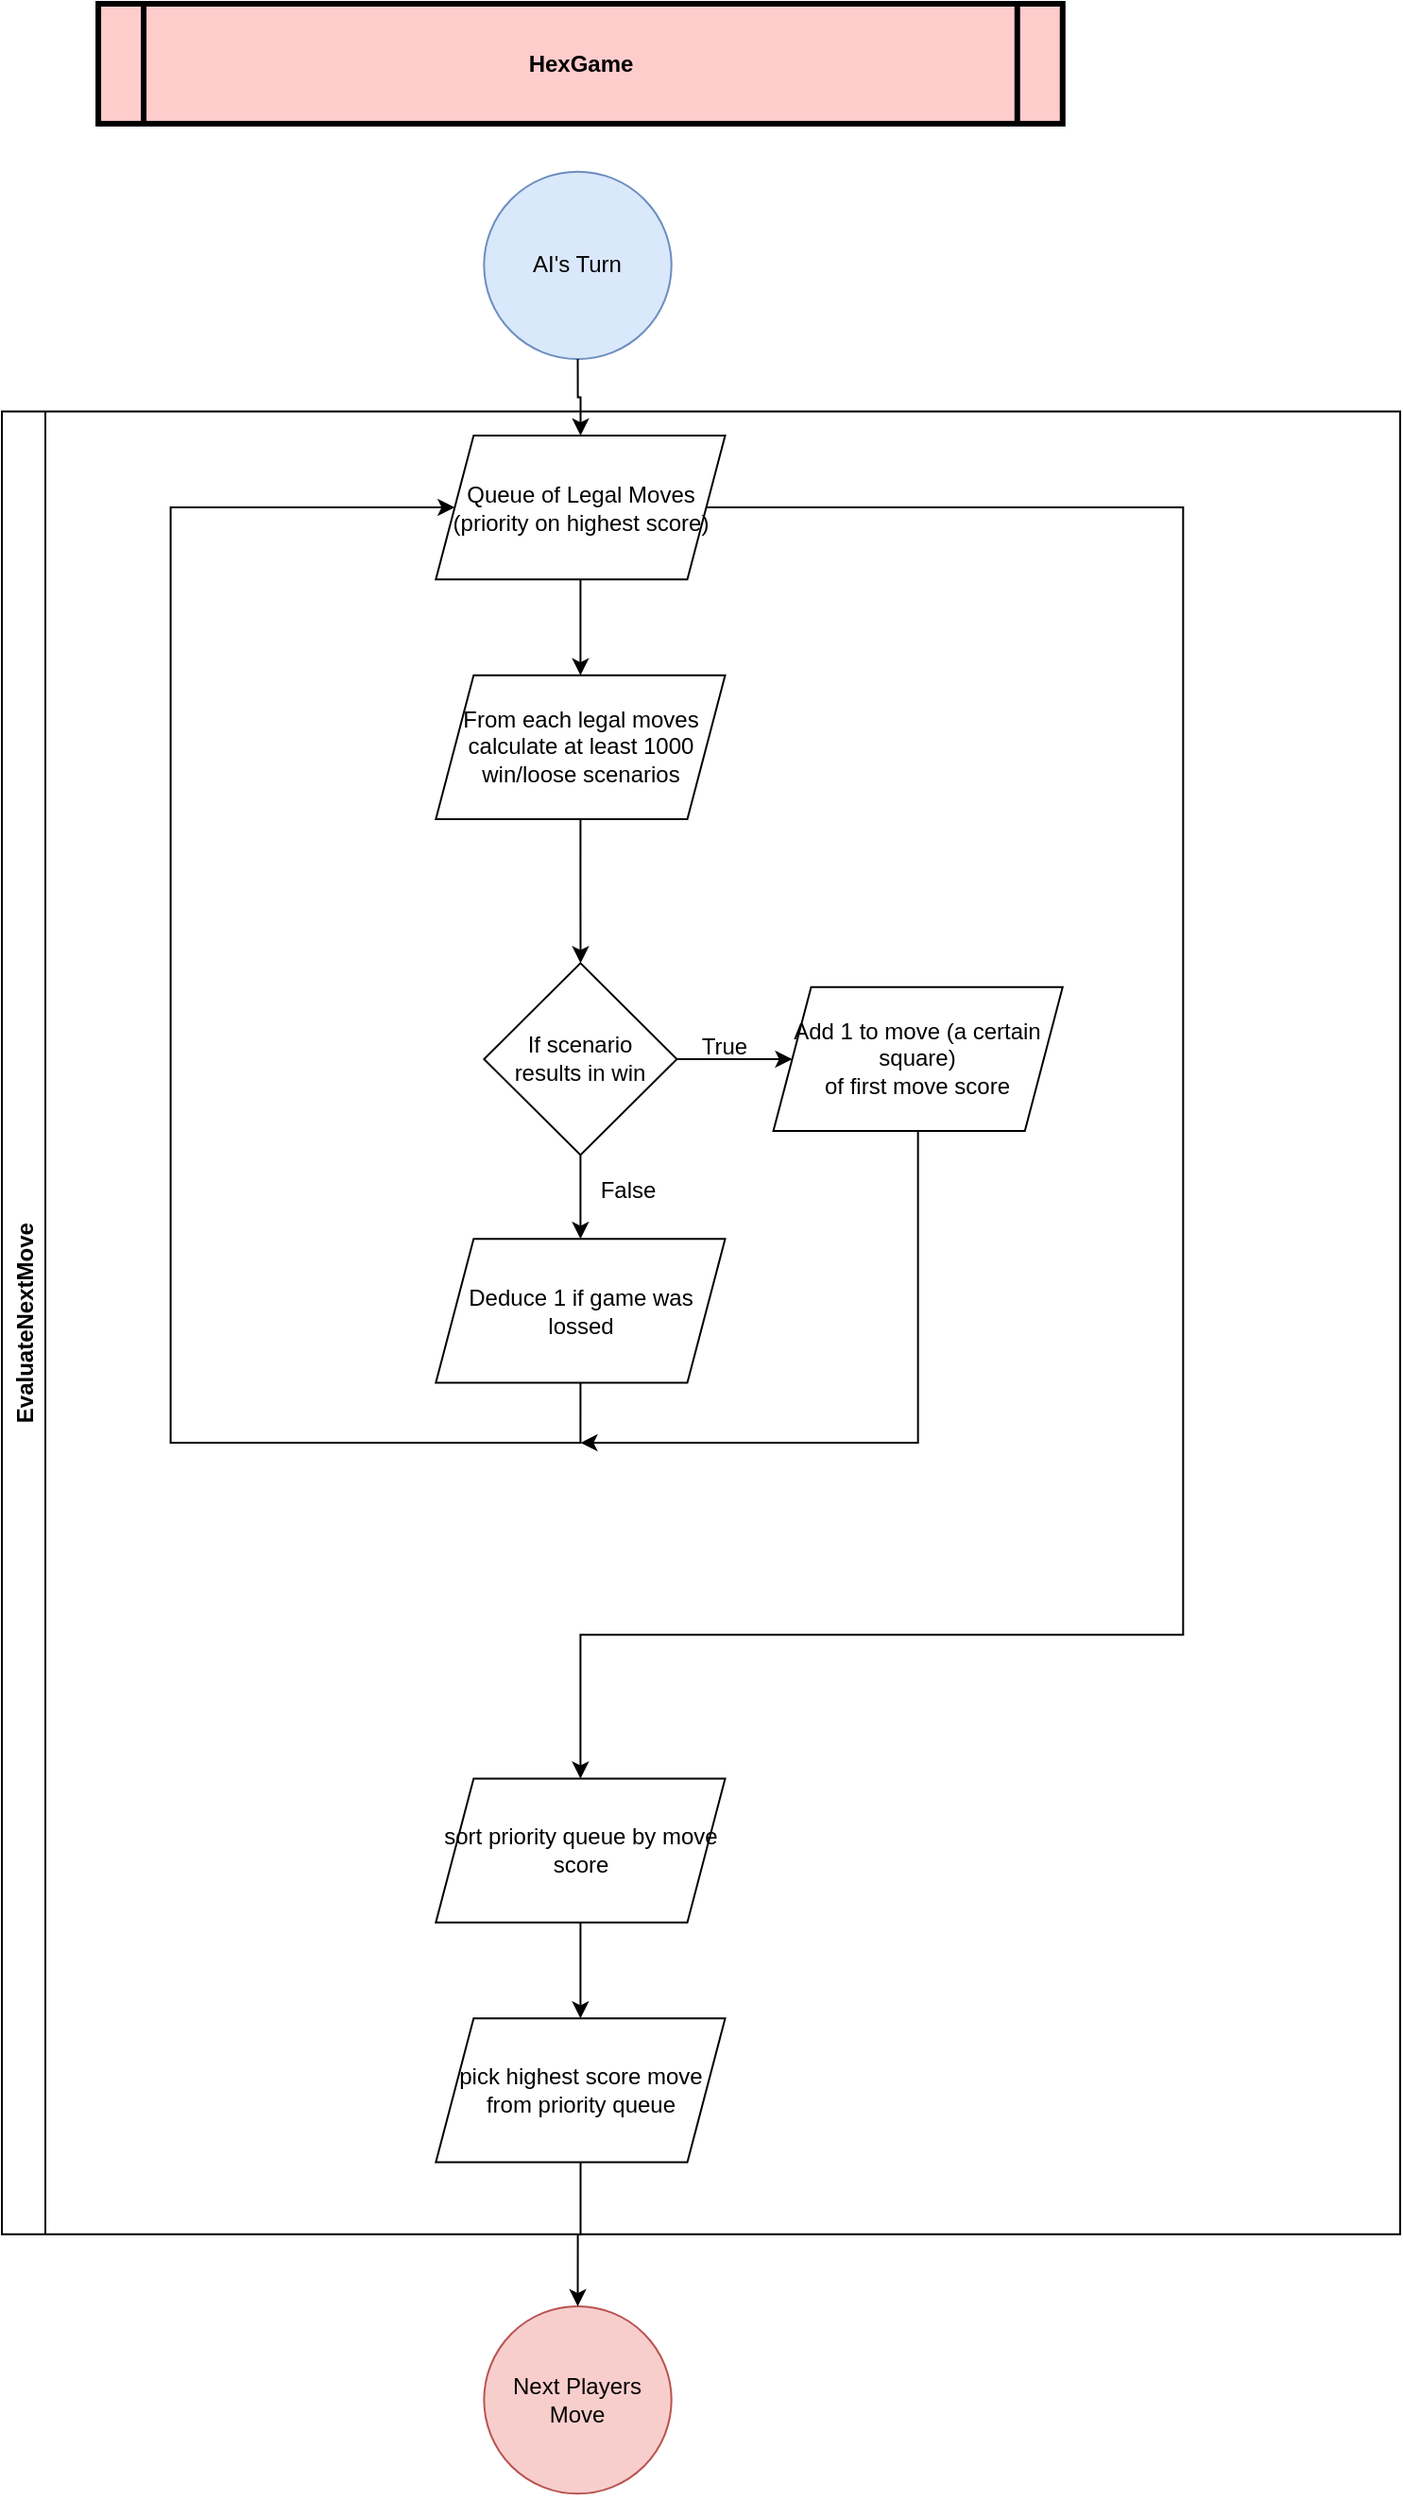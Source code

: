 <mxfile version="16.5.6" type="github">
  <diagram name="Page-1" id="c7558073-3199-34d8-9f00-42111426c3f3">
    <mxGraphModel dx="1887" dy="1675" grid="1" gridSize="10" guides="1" tooltips="1" connect="1" arrows="1" fold="1" page="1" pageScale="1" pageWidth="850" pageHeight="1400" background="none" math="0" shadow="0">
      <root>
        <mxCell id="0" />
        <mxCell id="1" parent="0" />
        <mxCell id="IWkEp-ZbP6Qj4PTr0soY-5" value="" style="group" vertex="1" connectable="0" parent="1">
          <mxGeometry x="60" y="40" width="740" height="1320" as="geometry" />
        </mxCell>
        <mxCell id="5" value="HexGame" style="shape=process;whiteSpace=wrap;align=center;verticalAlign=middle;size=0.048;fontStyle=1;strokeWidth=3;fillColor=#FFCCCC" parent="IWkEp-ZbP6Qj4PTr0soY-5" vertex="1">
          <mxGeometry x="51.034" width="510.345" height="63.462" as="geometry" />
        </mxCell>
        <mxCell id="6UgoUZWrDeGJLSdVRVdj-96" value="AI&#39;s Turn" style="ellipse;whiteSpace=wrap;html=1;aspect=fixed;fillColor=#dae8fc;strokeColor=#6c8ebf;" parent="IWkEp-ZbP6Qj4PTr0soY-5" vertex="1">
          <mxGeometry x="255.172" y="88.846" width="99.176" height="99.176" as="geometry" />
        </mxCell>
        <mxCell id="6UgoUZWrDeGJLSdVRVdj-101" value="If scenario results in win" style="rhombus;whiteSpace=wrap;html=1;spacingLeft=0;spacingBottom=0;spacing=14;" parent="IWkEp-ZbP6Qj4PTr0soY-5" vertex="1">
          <mxGeometry x="255.172" y="507.692" width="102.069" height="101.538" as="geometry" />
        </mxCell>
        <mxCell id="6UgoUZWrDeGJLSdVRVdj-103" value="Queue of Legal Moves (priority on highest score)" style="shape=parallelogram;perimeter=parallelogramPerimeter;whiteSpace=wrap;html=1;fixedSize=1;" parent="IWkEp-ZbP6Qj4PTr0soY-5" vertex="1">
          <mxGeometry x="229.655" y="228.462" width="153.103" height="76.154" as="geometry" />
        </mxCell>
        <mxCell id="6UgoUZWrDeGJLSdVRVdj-124" value="" style="edgeStyle=orthogonalEdgeStyle;rounded=0;orthogonalLoop=1;jettySize=auto;html=1;" parent="IWkEp-ZbP6Qj4PTr0soY-5" source="6UgoUZWrDeGJLSdVRVdj-96" target="6UgoUZWrDeGJLSdVRVdj-103" edge="1">
          <mxGeometry relative="1" as="geometry" />
        </mxCell>
        <mxCell id="6UgoUZWrDeGJLSdVRVdj-104" value="From each legal moves calculate at least 1000 win/loose scenarios" style="shape=parallelogram;perimeter=parallelogramPerimeter;whiteSpace=wrap;html=1;fixedSize=1;spacing=8;" parent="IWkEp-ZbP6Qj4PTr0soY-5" vertex="1">
          <mxGeometry x="229.655" y="355.385" width="153.103" height="76.154" as="geometry" />
        </mxCell>
        <mxCell id="6UgoUZWrDeGJLSdVRVdj-102" value="" style="edgeStyle=orthogonalEdgeStyle;rounded=0;orthogonalLoop=1;jettySize=auto;html=1;exitX=0.5;exitY=1;exitDx=0;exitDy=0;" parent="IWkEp-ZbP6Qj4PTr0soY-5" source="6UgoUZWrDeGJLSdVRVdj-104" target="6UgoUZWrDeGJLSdVRVdj-101" edge="1">
          <mxGeometry relative="1" as="geometry">
            <mxPoint x="293.448" y="418.846" as="sourcePoint" />
          </mxGeometry>
        </mxCell>
        <mxCell id="6UgoUZWrDeGJLSdVRVdj-112" value="" style="edgeStyle=orthogonalEdgeStyle;rounded=0;orthogonalLoop=1;jettySize=auto;html=1;" parent="IWkEp-ZbP6Qj4PTr0soY-5" source="6UgoUZWrDeGJLSdVRVdj-103" target="6UgoUZWrDeGJLSdVRVdj-104" edge="1">
          <mxGeometry relative="1" as="geometry" />
        </mxCell>
        <mxCell id="6UgoUZWrDeGJLSdVRVdj-105" value="Add 1 to move (a certain square)&lt;br&gt;of first move score" style="shape=parallelogram;perimeter=parallelogramPerimeter;whiteSpace=wrap;html=1;fixedSize=1;perimeterSpacing=0;autosize=0;labelPadding=4;spacingLeft=0;spacingRight=0;spacing=12;" parent="IWkEp-ZbP6Qj4PTr0soY-5" vertex="1">
          <mxGeometry x="408.276" y="520.385" width="153.103" height="76.154" as="geometry" />
        </mxCell>
        <mxCell id="6UgoUZWrDeGJLSdVRVdj-110" value="" style="edgeStyle=orthogonalEdgeStyle;rounded=0;orthogonalLoop=1;jettySize=auto;html=1;" parent="IWkEp-ZbP6Qj4PTr0soY-5" source="6UgoUZWrDeGJLSdVRVdj-101" target="6UgoUZWrDeGJLSdVRVdj-105" edge="1">
          <mxGeometry relative="1" as="geometry" />
        </mxCell>
        <mxCell id="6UgoUZWrDeGJLSdVRVdj-108" style="edgeStyle=orthogonalEdgeStyle;rounded=0;orthogonalLoop=1;jettySize=auto;html=1;exitX=0.5;exitY=1;exitDx=0;exitDy=0;entryX=0;entryY=0.5;entryDx=0;entryDy=0;" parent="IWkEp-ZbP6Qj4PTr0soY-5" source="6UgoUZWrDeGJLSdVRVdj-106" target="6UgoUZWrDeGJLSdVRVdj-103" edge="1">
          <mxGeometry relative="1" as="geometry">
            <Array as="points">
              <mxPoint x="306.207" y="761.538" />
              <mxPoint x="89.31" y="761.538" />
              <mxPoint x="89.31" y="266.538" />
            </Array>
          </mxGeometry>
        </mxCell>
        <mxCell id="6UgoUZWrDeGJLSdVRVdj-106" value="Deduce 1 if game was lossed" style="shape=parallelogram;perimeter=parallelogramPerimeter;whiteSpace=wrap;html=1;fixedSize=1;spacing=8;" parent="IWkEp-ZbP6Qj4PTr0soY-5" vertex="1">
          <mxGeometry x="229.655" y="653.654" width="153.103" height="76.154" as="geometry" />
        </mxCell>
        <mxCell id="6UgoUZWrDeGJLSdVRVdj-122" value="" style="edgeStyle=orthogonalEdgeStyle;rounded=0;orthogonalLoop=1;jettySize=auto;html=1;" parent="IWkEp-ZbP6Qj4PTr0soY-5" source="6UgoUZWrDeGJLSdVRVdj-101" target="6UgoUZWrDeGJLSdVRVdj-106" edge="1">
          <mxGeometry relative="1" as="geometry" />
        </mxCell>
        <mxCell id="6UgoUZWrDeGJLSdVRVdj-111" value="" style="endArrow=classic;html=1;rounded=0;exitX=0.5;exitY=1;exitDx=0;exitDy=0;" parent="IWkEp-ZbP6Qj4PTr0soY-5" source="6UgoUZWrDeGJLSdVRVdj-105" edge="1">
          <mxGeometry width="50" height="50" relative="1" as="geometry">
            <mxPoint x="472.069" y="520.385" as="sourcePoint" />
            <mxPoint x="306.207" y="761.538" as="targetPoint" />
            <Array as="points">
              <mxPoint x="484.828" y="761.538" />
            </Array>
          </mxGeometry>
        </mxCell>
        <mxCell id="6UgoUZWrDeGJLSdVRVdj-117" value="sort priority queue by move score" style="shape=parallelogram;perimeter=parallelogramPerimeter;whiteSpace=wrap;html=1;fixedSize=1;" parent="IWkEp-ZbP6Qj4PTr0soY-5" vertex="1">
          <mxGeometry x="229.655" y="939.231" width="153.103" height="76.154" as="geometry" />
        </mxCell>
        <mxCell id="6UgoUZWrDeGJLSdVRVdj-116" style="edgeStyle=orthogonalEdgeStyle;rounded=0;orthogonalLoop=1;jettySize=auto;html=1;exitX=1;exitY=0.5;exitDx=0;exitDy=0;" parent="IWkEp-ZbP6Qj4PTr0soY-5" source="6UgoUZWrDeGJLSdVRVdj-103" target="6UgoUZWrDeGJLSdVRVdj-117" edge="1">
          <mxGeometry relative="1" as="geometry">
            <mxPoint x="306.207" y="977.308" as="targetPoint" />
            <Array as="points">
              <mxPoint x="625.172" y="266.538" />
              <mxPoint x="625.172" y="863.077" />
              <mxPoint x="306.207" y="863.077" />
            </Array>
          </mxGeometry>
        </mxCell>
        <mxCell id="6UgoUZWrDeGJLSdVRVdj-118" value="pick highest score move from priority queue" style="shape=parallelogram;perimeter=parallelogramPerimeter;whiteSpace=wrap;html=1;fixedSize=1;" parent="IWkEp-ZbP6Qj4PTr0soY-5" vertex="1">
          <mxGeometry x="229.655" y="1066.154" width="153.103" height="76.154" as="geometry" />
        </mxCell>
        <mxCell id="6UgoUZWrDeGJLSdVRVdj-119" value="" style="edgeStyle=orthogonalEdgeStyle;rounded=0;orthogonalLoop=1;jettySize=auto;html=1;" parent="IWkEp-ZbP6Qj4PTr0soY-5" source="6UgoUZWrDeGJLSdVRVdj-117" target="6UgoUZWrDeGJLSdVRVdj-118" edge="1">
          <mxGeometry relative="1" as="geometry" />
        </mxCell>
        <mxCell id="6UgoUZWrDeGJLSdVRVdj-120" value="Next Players Move" style="ellipse;whiteSpace=wrap;html=1;aspect=fixed;fillColor=#f8cecc;strokeColor=#b85450;" parent="IWkEp-ZbP6Qj4PTr0soY-5" vertex="1">
          <mxGeometry x="255.172" y="1218.462" width="99.176" height="99.176" as="geometry" />
        </mxCell>
        <mxCell id="6UgoUZWrDeGJLSdVRVdj-121" value="" style="edgeStyle=orthogonalEdgeStyle;rounded=0;orthogonalLoop=1;jettySize=auto;html=1;" parent="IWkEp-ZbP6Qj4PTr0soY-5" source="6UgoUZWrDeGJLSdVRVdj-118" target="6UgoUZWrDeGJLSdVRVdj-120" edge="1">
          <mxGeometry relative="1" as="geometry" />
        </mxCell>
        <mxCell id="6UgoUZWrDeGJLSdVRVdj-125" value="EvaluateNextMove" style="swimlane;horizontal=0;" parent="IWkEp-ZbP6Qj4PTr0soY-5" vertex="1">
          <mxGeometry y="215.769" width="740" height="964.615" as="geometry" />
        </mxCell>
        <mxCell id="6UgoUZWrDeGJLSdVRVdj-126" value="True" style="text;html=1;strokeColor=none;fillColor=none;align=center;verticalAlign=middle;whiteSpace=wrap;rounded=0;" parent="6UgoUZWrDeGJLSdVRVdj-125" vertex="1">
          <mxGeometry x="344.483" y="317.308" width="76.552" height="38.077" as="geometry" />
        </mxCell>
        <mxCell id="6UgoUZWrDeGJLSdVRVdj-127" value="False" style="text;html=1;strokeColor=none;fillColor=none;align=center;verticalAlign=middle;whiteSpace=wrap;rounded=0;" parent="6UgoUZWrDeGJLSdVRVdj-125" vertex="1">
          <mxGeometry x="293.448" y="393.462" width="76.552" height="38.077" as="geometry" />
        </mxCell>
      </root>
    </mxGraphModel>
  </diagram>
</mxfile>
